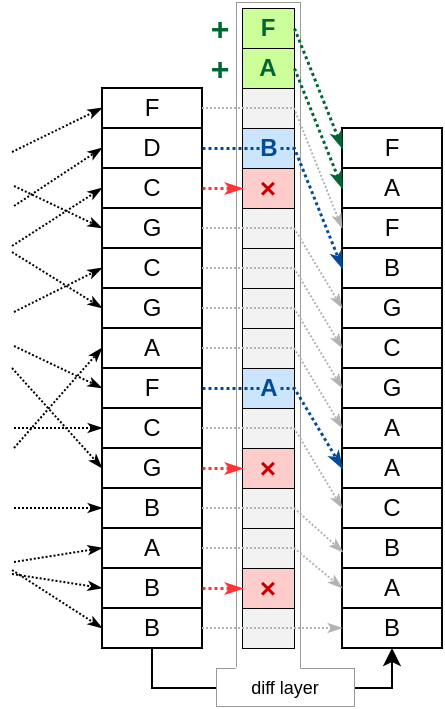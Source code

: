 <mxfile version="22.1.2" type="device">
  <diagram name="1 oldal" id="9zMQckgTDTX1H3_rx6Bh">
    <mxGraphModel dx="574" dy="385" grid="0" gridSize="10" guides="0" tooltips="1" connect="1" arrows="1" fold="1" page="1" pageScale="1" pageWidth="827" pageHeight="1169" math="0" shadow="0">
      <root>
        <mxCell id="0" />
        <mxCell id="1" parent="0" />
        <mxCell id="uyWOBw3hdMBUtZMzsZzs-72" value="" style="rounded=0;whiteSpace=wrap;html=1;strokeColor=#999999;strokeWidth=0.5;" vertex="1" parent="1">
          <mxGeometry x="511" y="237" width="32" height="333" as="geometry" />
        </mxCell>
        <mxCell id="LfwBUIai21lKe5tmic68-26" value="A" style="rounded=0;whiteSpace=wrap;html=1;" parent="1" vertex="1">
          <mxGeometry x="444" y="400" width="50" height="20" as="geometry" />
        </mxCell>
        <mxCell id="LfwBUIai21lKe5tmic68-27" value="A" style="rounded=0;whiteSpace=wrap;html=1;" parent="1" vertex="1">
          <mxGeometry x="444" y="500" width="50" height="20" as="geometry" />
        </mxCell>
        <mxCell id="LfwBUIai21lKe5tmic68-28" value="B" style="rounded=0;whiteSpace=wrap;html=1;" parent="1" vertex="1">
          <mxGeometry x="444" y="520" width="50" height="20" as="geometry" />
        </mxCell>
        <mxCell id="LfwBUIai21lKe5tmic68-29" value="B" style="rounded=0;whiteSpace=wrap;html=1;" parent="1" vertex="1">
          <mxGeometry x="444" y="480" width="50" height="20" as="geometry" />
        </mxCell>
        <mxCell id="uyWOBw3hdMBUtZMzsZzs-71" style="edgeStyle=orthogonalEdgeStyle;rounded=0;orthogonalLoop=1;jettySize=auto;html=1;exitX=0.5;exitY=1;exitDx=0;exitDy=0;entryX=0.5;entryY=1;entryDx=0;entryDy=0;" edge="1" parent="1" source="LfwBUIai21lKe5tmic68-30" target="uyWOBw3hdMBUtZMzsZzs-31">
          <mxGeometry relative="1" as="geometry" />
        </mxCell>
        <mxCell id="LfwBUIai21lKe5tmic68-30" value="B" style="rounded=0;whiteSpace=wrap;html=1;" parent="1" vertex="1">
          <mxGeometry x="444" y="540" width="50" height="20" as="geometry" />
        </mxCell>
        <mxCell id="LfwBUIai21lKe5tmic68-31" value="C" style="rounded=0;whiteSpace=wrap;html=1;" parent="1" vertex="1">
          <mxGeometry x="444" y="440" width="50" height="20" as="geometry" />
        </mxCell>
        <mxCell id="LfwBUIai21lKe5tmic68-32" value="C" style="rounded=0;whiteSpace=wrap;html=1;" parent="1" vertex="1">
          <mxGeometry x="444" y="360" width="50" height="20" as="geometry" />
        </mxCell>
        <mxCell id="LfwBUIai21lKe5tmic68-33" value="C" style="rounded=0;whiteSpace=wrap;html=1;" parent="1" vertex="1">
          <mxGeometry x="444" y="320" width="50" height="20" as="geometry" />
        </mxCell>
        <mxCell id="LfwBUIai21lKe5tmic68-34" value="D" style="rounded=0;whiteSpace=wrap;html=1;" parent="1" vertex="1">
          <mxGeometry x="444" y="300" width="50" height="20" as="geometry" />
        </mxCell>
        <mxCell id="LfwBUIai21lKe5tmic68-35" value="F" style="rounded=0;whiteSpace=wrap;html=1;" parent="1" vertex="1">
          <mxGeometry x="444" y="420" width="50" height="20" as="geometry" />
        </mxCell>
        <mxCell id="LfwBUIai21lKe5tmic68-36" value="F" style="rounded=0;whiteSpace=wrap;html=1;" parent="1" vertex="1">
          <mxGeometry x="444" y="280" width="50" height="20" as="geometry" />
        </mxCell>
        <mxCell id="LfwBUIai21lKe5tmic68-37" value="G" style="rounded=0;whiteSpace=wrap;html=1;" parent="1" vertex="1">
          <mxGeometry x="444" y="460" width="50" height="20" as="geometry" />
        </mxCell>
        <mxCell id="LfwBUIai21lKe5tmic68-38" value="G" style="rounded=0;whiteSpace=wrap;html=1;" parent="1" vertex="1">
          <mxGeometry x="444" y="380" width="50" height="20" as="geometry" />
        </mxCell>
        <mxCell id="LfwBUIai21lKe5tmic68-39" value="G" style="rounded=0;whiteSpace=wrap;html=1;" parent="1" vertex="1">
          <mxGeometry x="444" y="340" width="50" height="20" as="geometry" />
        </mxCell>
        <mxCell id="LfwBUIai21lKe5tmic68-57" value="" style="endArrow=classicThin;html=1;rounded=0;entryX=0;entryY=0.5;entryDx=0;entryDy=0;endFill=1;endSize=4;dashed=1;dashPattern=1 1;" parent="1" target="LfwBUIai21lKe5tmic68-26" edge="1">
          <mxGeometry width="50" height="50" relative="1" as="geometry">
            <mxPoint x="400" y="460" as="sourcePoint" />
            <mxPoint x="400" y="470" as="targetPoint" />
          </mxGeometry>
        </mxCell>
        <mxCell id="LfwBUIai21lKe5tmic68-58" value="" style="endArrow=classicThin;html=1;rounded=0;entryX=0;entryY=0.5;entryDx=0;entryDy=0;endFill=1;endSize=4;dashed=1;dashPattern=1 1;" parent="1" target="LfwBUIai21lKe5tmic68-27" edge="1">
          <mxGeometry width="50" height="50" relative="1" as="geometry">
            <mxPoint x="400" y="517" as="sourcePoint" />
            <mxPoint x="400" y="470" as="targetPoint" />
          </mxGeometry>
        </mxCell>
        <mxCell id="LfwBUIai21lKe5tmic68-59" value="" style="endArrow=classicThin;html=1;rounded=0;entryX=0;entryY=0.5;entryDx=0;entryDy=0;endFill=1;endSize=4;dashed=1;dashPattern=1 1;" parent="1" target="LfwBUIai21lKe5tmic68-28" edge="1">
          <mxGeometry width="50" height="50" relative="1" as="geometry">
            <mxPoint x="399" y="523" as="sourcePoint" />
            <mxPoint x="430" y="430" as="targetPoint" />
          </mxGeometry>
        </mxCell>
        <mxCell id="LfwBUIai21lKe5tmic68-60" value="" style="endArrow=classicThin;html=1;rounded=0;entryX=0;entryY=0.5;entryDx=0;entryDy=0;endFill=1;endSize=4;dashed=1;dashPattern=1 1;" parent="1" target="LfwBUIai21lKe5tmic68-29" edge="1">
          <mxGeometry width="50" height="50" relative="1" as="geometry">
            <mxPoint x="400" y="490" as="sourcePoint" />
            <mxPoint x="410" y="440" as="targetPoint" />
          </mxGeometry>
        </mxCell>
        <mxCell id="LfwBUIai21lKe5tmic68-61" value="" style="endArrow=classicThin;html=1;rounded=0;entryX=0;entryY=0.5;entryDx=0;entryDy=0;endFill=1;endSize=4;dashed=1;dashPattern=1 1;" parent="1" target="LfwBUIai21lKe5tmic68-30" edge="1">
          <mxGeometry width="50" height="50" relative="1" as="geometry">
            <mxPoint x="399" y="521" as="sourcePoint" />
            <mxPoint x="410" y="380" as="targetPoint" />
          </mxGeometry>
        </mxCell>
        <mxCell id="LfwBUIai21lKe5tmic68-62" value="" style="endArrow=classicThin;html=1;rounded=0;entryX=0;entryY=0.5;entryDx=0;entryDy=0;endFill=1;endSize=4;dashed=1;dashPattern=1 1;" parent="1" target="LfwBUIai21lKe5tmic68-31" edge="1">
          <mxGeometry width="50" height="50" relative="1" as="geometry">
            <mxPoint x="400" y="450" as="sourcePoint" />
            <mxPoint x="410" y="320" as="targetPoint" />
          </mxGeometry>
        </mxCell>
        <mxCell id="LfwBUIai21lKe5tmic68-63" value="" style="endArrow=classicThin;html=1;rounded=0;entryX=0;entryY=0.5;entryDx=0;entryDy=0;endFill=1;endSize=4;dashed=1;dashPattern=1 1;" parent="1" target="LfwBUIai21lKe5tmic68-32" edge="1">
          <mxGeometry width="50" height="50" relative="1" as="geometry">
            <mxPoint x="400" y="392" as="sourcePoint" />
            <mxPoint x="410" y="270" as="targetPoint" />
          </mxGeometry>
        </mxCell>
        <mxCell id="LfwBUIai21lKe5tmic68-64" value="" style="endArrow=classicThin;html=1;rounded=0;entryX=0;entryY=0.5;entryDx=0;entryDy=0;endFill=1;endSize=4;dashed=1;dashPattern=1 1;" parent="1" target="LfwBUIai21lKe5tmic68-33" edge="1">
          <mxGeometry width="50" height="50" relative="1" as="geometry">
            <mxPoint x="399" y="359" as="sourcePoint" />
            <mxPoint x="410" y="360" as="targetPoint" />
          </mxGeometry>
        </mxCell>
        <mxCell id="LfwBUIai21lKe5tmic68-65" value="" style="endArrow=classicThin;html=1;rounded=0;entryX=0;entryY=0.5;entryDx=0;entryDy=0;endFill=1;endSize=4;dashed=1;dashPattern=1 1;" parent="1" target="LfwBUIai21lKe5tmic68-34" edge="1">
          <mxGeometry width="50" height="50" relative="1" as="geometry">
            <mxPoint x="400" y="339" as="sourcePoint" />
            <mxPoint x="420" y="330" as="targetPoint" />
          </mxGeometry>
        </mxCell>
        <mxCell id="LfwBUIai21lKe5tmic68-66" value="" style="endArrow=classicThin;html=1;rounded=0;entryX=0;entryY=0.5;entryDx=0;entryDy=0;endFill=1;endSize=4;dashed=1;dashPattern=1 1;" parent="1" target="LfwBUIai21lKe5tmic68-35" edge="1">
          <mxGeometry width="50" height="50" relative="1" as="geometry">
            <mxPoint x="400" y="409" as="sourcePoint" />
            <mxPoint x="420" y="310" as="targetPoint" />
          </mxGeometry>
        </mxCell>
        <mxCell id="LfwBUIai21lKe5tmic68-67" value="" style="endArrow=classicThin;html=1;rounded=0;entryX=0;entryY=0.5;entryDx=0;entryDy=0;endFill=1;endSize=4;dashed=1;dashPattern=1 1;" parent="1" target="LfwBUIai21lKe5tmic68-36" edge="1">
          <mxGeometry width="50" height="50" relative="1" as="geometry">
            <mxPoint x="399" y="312" as="sourcePoint" />
            <mxPoint x="420" y="290" as="targetPoint" />
          </mxGeometry>
        </mxCell>
        <mxCell id="LfwBUIai21lKe5tmic68-68" value="" style="endArrow=classicThin;html=1;rounded=0;entryX=0;entryY=0.5;entryDx=0;entryDy=0;endFill=1;endSize=4;dashed=1;dashPattern=1 1;" parent="1" target="LfwBUIai21lKe5tmic68-37" edge="1">
          <mxGeometry width="50" height="50" relative="1" as="geometry">
            <mxPoint x="399" y="420" as="sourcePoint" />
            <mxPoint x="420" y="260" as="targetPoint" />
          </mxGeometry>
        </mxCell>
        <mxCell id="LfwBUIai21lKe5tmic68-69" value="" style="endArrow=classicThin;html=1;rounded=0;entryX=0;entryY=0.5;entryDx=0;entryDy=0;endFill=1;endSize=4;dashed=1;dashPattern=1 1;" parent="1" target="LfwBUIai21lKe5tmic68-38" edge="1">
          <mxGeometry width="50" height="50" relative="1" as="geometry">
            <mxPoint x="399" y="362" as="sourcePoint" />
            <mxPoint x="410" y="260" as="targetPoint" />
          </mxGeometry>
        </mxCell>
        <mxCell id="LfwBUIai21lKe5tmic68-70" value="" style="endArrow=classicThin;html=1;rounded=0;entryX=0;entryY=0.5;entryDx=0;entryDy=0;endFill=1;endSize=4;dashed=1;dashPattern=1 1;" parent="1" target="LfwBUIai21lKe5tmic68-39" edge="1">
          <mxGeometry width="50" height="50" relative="1" as="geometry">
            <mxPoint x="400" y="329" as="sourcePoint" />
            <mxPoint x="400" y="240" as="targetPoint" />
          </mxGeometry>
        </mxCell>
        <mxCell id="uyWOBw3hdMBUtZMzsZzs-5" value="" style="rounded=0;whiteSpace=wrap;html=1;strokeWidth=0.5;fontStyle=1" vertex="1" parent="1">
          <mxGeometry x="514" y="400" width="26" height="20" as="geometry" />
        </mxCell>
        <mxCell id="uyWOBw3hdMBUtZMzsZzs-6" value="" style="rounded=0;whiteSpace=wrap;html=1;strokeWidth=0.5;fontStyle=1;fillColor=#F2F2F2;" vertex="1" parent="1">
          <mxGeometry x="514" y="500" width="26" height="20" as="geometry" />
        </mxCell>
        <mxCell id="uyWOBw3hdMBUtZMzsZzs-7" value="×" style="rounded=0;whiteSpace=wrap;html=1;strokeWidth=0.5;fontStyle=1;fillColor=#FFCCCC;fontColor=#CC0000;fontSize=14;" vertex="1" parent="1">
          <mxGeometry x="514" y="520" width="26" height="20" as="geometry" />
        </mxCell>
        <mxCell id="uyWOBw3hdMBUtZMzsZzs-8" value="" style="rounded=0;whiteSpace=wrap;html=1;strokeWidth=0.5;fontStyle=1;fillColor=#F2F2F2;" vertex="1" parent="1">
          <mxGeometry x="514" y="480" width="26" height="20" as="geometry" />
        </mxCell>
        <mxCell id="uyWOBw3hdMBUtZMzsZzs-9" value="" style="rounded=0;whiteSpace=wrap;html=1;strokeWidth=0.5;fontStyle=1;fillColor=#F2F2F2;" vertex="1" parent="1">
          <mxGeometry x="514" y="540" width="26" height="20" as="geometry" />
        </mxCell>
        <mxCell id="uyWOBw3hdMBUtZMzsZzs-10" value="" style="rounded=0;whiteSpace=wrap;html=1;strokeWidth=0.5;fontStyle=1" vertex="1" parent="1">
          <mxGeometry x="514" y="440" width="26" height="20" as="geometry" />
        </mxCell>
        <mxCell id="uyWOBw3hdMBUtZMzsZzs-11" value="S" style="rounded=0;whiteSpace=wrap;html=1;strokeWidth=0.5;fontStyle=1" vertex="1" parent="1">
          <mxGeometry x="514" y="360" width="26" height="20" as="geometry" />
        </mxCell>
        <mxCell id="uyWOBw3hdMBUtZMzsZzs-12" value="×" style="rounded=0;whiteSpace=wrap;html=1;strokeWidth=0.5;fontStyle=1;fillColor=#FFCCCC;fontColor=#CC0000;fontSize=14;" vertex="1" parent="1">
          <mxGeometry x="514" y="320" width="26" height="20" as="geometry" />
        </mxCell>
        <mxCell id="uyWOBw3hdMBUtZMzsZzs-13" value="" style="rounded=0;whiteSpace=wrap;html=1;strokeWidth=0.5;fontStyle=1;fontColor=#004C99;fillColor=#CCE5FF;" vertex="1" parent="1">
          <mxGeometry x="514" y="300" width="26" height="20" as="geometry" />
        </mxCell>
        <mxCell id="uyWOBw3hdMBUtZMzsZzs-14" value="" style="rounded=0;whiteSpace=wrap;html=1;strokeWidth=0.5;fontStyle=1;fontColor=#004C99;fillColor=#CCE5FF;" vertex="1" parent="1">
          <mxGeometry x="514" y="420" width="26" height="20" as="geometry" />
        </mxCell>
        <mxCell id="uyWOBw3hdMBUtZMzsZzs-15" value="" style="rounded=0;whiteSpace=wrap;html=1;strokeWidth=0.5;fontStyle=1;fillColor=#F2F2F2;" vertex="1" parent="1">
          <mxGeometry x="514" y="280" width="26" height="20" as="geometry" />
        </mxCell>
        <mxCell id="uyWOBw3hdMBUtZMzsZzs-16" value="×" style="rounded=0;whiteSpace=wrap;html=1;strokeWidth=0.5;fontStyle=1;fillColor=#FFCCCC;fontColor=#CC0000;fontSize=14;" vertex="1" parent="1">
          <mxGeometry x="514" y="460" width="26" height="20" as="geometry" />
        </mxCell>
        <mxCell id="uyWOBw3hdMBUtZMzsZzs-17" value="" style="rounded=0;whiteSpace=wrap;html=1;strokeWidth=0.5;fontStyle=1;fillColor=#F2F2F2;" vertex="1" parent="1">
          <mxGeometry x="514" y="380" width="26" height="20" as="geometry" />
        </mxCell>
        <mxCell id="uyWOBw3hdMBUtZMzsZzs-18" value="" style="rounded=0;whiteSpace=wrap;html=1;strokeWidth=0.5;fontStyle=1" vertex="1" parent="1">
          <mxGeometry x="514" y="340" width="26" height="20" as="geometry" />
        </mxCell>
        <mxCell id="uyWOBw3hdMBUtZMzsZzs-19" value="A" style="rounded=0;whiteSpace=wrap;html=1;strokeWidth=0.5;fontStyle=1;fillColor=#CCFF99;fontColor=#006633;" vertex="1" parent="1">
          <mxGeometry x="514" y="260" width="26" height="20" as="geometry" />
        </mxCell>
        <mxCell id="uyWOBw3hdMBUtZMzsZzs-20" value="F" style="rounded=0;whiteSpace=wrap;html=1;strokeWidth=0.5;fontStyle=1;fillColor=#CCFF99;fontColor=#006633;" vertex="1" parent="1">
          <mxGeometry x="514" y="240" width="26" height="20" as="geometry" />
        </mxCell>
        <mxCell id="uyWOBw3hdMBUtZMzsZzs-21" value="" style="rounded=0;whiteSpace=wrap;html=1;strokeWidth=0.5;fontStyle=1;fillColor=#F2F2F2;" vertex="1" parent="1">
          <mxGeometry x="514" y="440" width="26" height="20" as="geometry" />
        </mxCell>
        <mxCell id="uyWOBw3hdMBUtZMzsZzs-22" value="" style="rounded=0;whiteSpace=wrap;html=1;strokeWidth=0.5;fontStyle=1;fillColor=#F2F2F2;" vertex="1" parent="1">
          <mxGeometry x="514" y="400" width="26" height="20" as="geometry" />
        </mxCell>
        <mxCell id="uyWOBw3hdMBUtZMzsZzs-23" value="" style="rounded=0;whiteSpace=wrap;html=1;strokeWidth=0.5;fontStyle=1;fillColor=#F2F2F2;" vertex="1" parent="1">
          <mxGeometry x="514" y="360" width="26" height="20" as="geometry" />
        </mxCell>
        <mxCell id="uyWOBw3hdMBUtZMzsZzs-24" value="" style="rounded=0;whiteSpace=wrap;html=1;strokeWidth=0.5;fontStyle=1;fillColor=#F2F2F2;" vertex="1" parent="1">
          <mxGeometry x="514" y="340" width="26" height="20" as="geometry" />
        </mxCell>
        <mxCell id="uyWOBw3hdMBUtZMzsZzs-25" value="+" style="text;html=1;strokeColor=none;fillColor=none;align=center;verticalAlign=middle;whiteSpace=wrap;rounded=0;fontSize=16;fontStyle=1;fontColor=#006633;" vertex="1" parent="1">
          <mxGeometry x="498" y="265" width="10" height="10" as="geometry" />
        </mxCell>
        <mxCell id="uyWOBw3hdMBUtZMzsZzs-26" value="+" style="text;html=1;strokeColor=none;fillColor=none;align=center;verticalAlign=middle;whiteSpace=wrap;rounded=0;fontSize=16;fontStyle=1;fontColor=#006633;" vertex="1" parent="1">
          <mxGeometry x="498" y="245" width="10" height="10" as="geometry" />
        </mxCell>
        <mxCell id="uyWOBw3hdMBUtZMzsZzs-27" value="A" style="rounded=0;whiteSpace=wrap;html=1;" vertex="1" parent="1">
          <mxGeometry x="564" y="440" width="50" height="20" as="geometry" />
        </mxCell>
        <mxCell id="uyWOBw3hdMBUtZMzsZzs-28" value="A" style="rounded=0;whiteSpace=wrap;html=1;" vertex="1" parent="1">
          <mxGeometry x="564" y="520" width="50" height="20" as="geometry" />
        </mxCell>
        <mxCell id="uyWOBw3hdMBUtZMzsZzs-30" value="B" style="rounded=0;whiteSpace=wrap;html=1;" vertex="1" parent="1">
          <mxGeometry x="564" y="500" width="50" height="20" as="geometry" />
        </mxCell>
        <mxCell id="uyWOBw3hdMBUtZMzsZzs-31" value="B" style="rounded=0;whiteSpace=wrap;html=1;" vertex="1" parent="1">
          <mxGeometry x="564" y="540" width="50" height="20" as="geometry" />
        </mxCell>
        <mxCell id="uyWOBw3hdMBUtZMzsZzs-32" value="C" style="rounded=0;whiteSpace=wrap;html=1;" vertex="1" parent="1">
          <mxGeometry x="564" y="480" width="50" height="20" as="geometry" />
        </mxCell>
        <mxCell id="uyWOBw3hdMBUtZMzsZzs-33" value="C" style="rounded=0;whiteSpace=wrap;html=1;" vertex="1" parent="1">
          <mxGeometry x="564" y="400" width="50" height="20" as="geometry" />
        </mxCell>
        <mxCell id="uyWOBw3hdMBUtZMzsZzs-35" value="B" style="rounded=0;whiteSpace=wrap;html=1;" vertex="1" parent="1">
          <mxGeometry x="564" y="360" width="50" height="20" as="geometry" />
        </mxCell>
        <mxCell id="uyWOBw3hdMBUtZMzsZzs-36" value="A" style="rounded=0;whiteSpace=wrap;html=1;" vertex="1" parent="1">
          <mxGeometry x="564" y="460" width="50" height="20" as="geometry" />
        </mxCell>
        <mxCell id="uyWOBw3hdMBUtZMzsZzs-37" value="F" style="rounded=0;whiteSpace=wrap;html=1;" vertex="1" parent="1">
          <mxGeometry x="564" y="340" width="50" height="20" as="geometry" />
        </mxCell>
        <mxCell id="uyWOBw3hdMBUtZMzsZzs-39" value="G" style="rounded=0;whiteSpace=wrap;html=1;" vertex="1" parent="1">
          <mxGeometry x="564" y="420" width="50" height="20" as="geometry" />
        </mxCell>
        <mxCell id="uyWOBw3hdMBUtZMzsZzs-40" value="G" style="rounded=0;whiteSpace=wrap;html=1;" vertex="1" parent="1">
          <mxGeometry x="564" y="380" width="50" height="20" as="geometry" />
        </mxCell>
        <mxCell id="uyWOBw3hdMBUtZMzsZzs-45" value="" style="endArrow=classicThin;html=1;rounded=0;entryX=0;entryY=0.5;entryDx=0;entryDy=0;endFill=1;endSize=4;dashed=1;dashPattern=1 1;exitX=1;exitY=0.5;exitDx=0;exitDy=0;strokeColor=#B3B3B3;" edge="1" parent="1" source="LfwBUIai21lKe5tmic68-30" target="uyWOBw3hdMBUtZMzsZzs-31">
          <mxGeometry width="50" height="50" relative="1" as="geometry">
            <mxPoint x="419" y="531" as="sourcePoint" />
            <mxPoint x="464" y="560" as="targetPoint" />
          </mxGeometry>
        </mxCell>
        <mxCell id="uyWOBw3hdMBUtZMzsZzs-46" value="" style="endArrow=classicThin;html=1;rounded=0;entryX=0;entryY=0.5;entryDx=0;entryDy=0;endFill=1;endSize=4;dashed=1;dashPattern=1 1;exitX=1;exitY=0.5;exitDx=0;exitDy=0;strokeColor=#B3B3B3;" edge="1" parent="1" source="LfwBUIai21lKe5tmic68-27" target="uyWOBw3hdMBUtZMzsZzs-28">
          <mxGeometry width="50" height="50" relative="1" as="geometry">
            <mxPoint x="514" y="560" as="sourcePoint" />
            <mxPoint x="564" y="560" as="targetPoint" />
            <Array as="points">
              <mxPoint x="540" y="510" />
            </Array>
          </mxGeometry>
        </mxCell>
        <mxCell id="uyWOBw3hdMBUtZMzsZzs-47" value="" style="endArrow=classicThin;html=1;rounded=0;endFill=1;endSize=4;dashed=1;dashPattern=1 1;exitX=1;exitY=0.5;exitDx=0;exitDy=0;entryX=0.009;entryY=0.601;entryDx=0;entryDy=0;entryPerimeter=0;strokeColor=#B3B3B3;" edge="1" parent="1" source="LfwBUIai21lKe5tmic68-29" target="uyWOBw3hdMBUtZMzsZzs-30">
          <mxGeometry width="50" height="50" relative="1" as="geometry">
            <mxPoint x="510" y="500" as="sourcePoint" />
            <mxPoint x="560" y="490" as="targetPoint" />
            <Array as="points">
              <mxPoint x="540" y="490" />
            </Array>
          </mxGeometry>
        </mxCell>
        <mxCell id="uyWOBw3hdMBUtZMzsZzs-48" value="" style="endArrow=classicThin;html=1;rounded=0;endFill=1;endSize=4;dashed=1;dashPattern=1 1;entryX=0;entryY=0.5;entryDx=0;entryDy=0;exitX=1;exitY=0.5;exitDx=0;exitDy=0;strokeColor=#B3B3B3;" edge="1" parent="1" source="LfwBUIai21lKe5tmic68-31" target="uyWOBw3hdMBUtZMzsZzs-32">
          <mxGeometry width="50" height="50" relative="1" as="geometry">
            <mxPoint x="510" y="460" as="sourcePoint" />
            <mxPoint x="554" y="472" as="targetPoint" />
            <Array as="points">
              <mxPoint x="540" y="450" />
            </Array>
          </mxGeometry>
        </mxCell>
        <mxCell id="uyWOBw3hdMBUtZMzsZzs-49" value="" style="endArrow=classicThin;html=1;rounded=0;endFill=1;endSize=4;dashed=1;dashPattern=1 1;exitX=1;exitY=0.5;exitDx=0;exitDy=0;entryX=0;entryY=0.5;entryDx=0;entryDy=0;strokeColor=#004C99;strokeWidth=1.5;" edge="1" parent="1" source="LfwBUIai21lKe5tmic68-35" target="uyWOBw3hdMBUtZMzsZzs-36">
          <mxGeometry width="50" height="50" relative="1" as="geometry">
            <mxPoint x="510" y="440" as="sourcePoint" />
            <mxPoint x="554" y="470" as="targetPoint" />
            <Array as="points">
              <mxPoint x="540" y="430" />
            </Array>
          </mxGeometry>
        </mxCell>
        <mxCell id="uyWOBw3hdMBUtZMzsZzs-51" value="A" style="text;html=1;strokeColor=none;fillColor=none;align=center;verticalAlign=middle;whiteSpace=wrap;rounded=0;fontStyle=1;fontColor=#004C99;labelBackgroundColor=#CCE5FF;" vertex="1" parent="1">
          <mxGeometry x="521" y="420" width="13" height="20" as="geometry" />
        </mxCell>
        <mxCell id="uyWOBw3hdMBUtZMzsZzs-52" value="" style="endArrow=classicThin;html=1;rounded=0;endFill=1;endSize=4;dashed=1;dashPattern=1 1;exitX=1;exitY=0.5;exitDx=0;exitDy=0;entryX=0;entryY=0.5;entryDx=0;entryDy=0;strokeColor=#B3B3B3;" edge="1" parent="1" source="LfwBUIai21lKe5tmic68-26" target="uyWOBw3hdMBUtZMzsZzs-27">
          <mxGeometry width="50" height="50" relative="1" as="geometry">
            <mxPoint x="510" y="410" as="sourcePoint" />
            <mxPoint x="554" y="450" as="targetPoint" />
            <Array as="points">
              <mxPoint x="540" y="410" />
            </Array>
          </mxGeometry>
        </mxCell>
        <mxCell id="uyWOBw3hdMBUtZMzsZzs-53" value="" style="endArrow=classicThin;html=1;rounded=0;endFill=1;endSize=4;dashed=1;dashPattern=1 1;exitX=1;exitY=0.5;exitDx=0;exitDy=0;entryX=0;entryY=0.5;entryDx=0;entryDy=0;strokeColor=#B3B3B3;" edge="1" parent="1" source="LfwBUIai21lKe5tmic68-38" target="uyWOBw3hdMBUtZMzsZzs-39">
          <mxGeometry width="50" height="50" relative="1" as="geometry">
            <mxPoint x="510" y="400" as="sourcePoint" />
            <mxPoint x="550" y="400" as="targetPoint" />
            <Array as="points">
              <mxPoint x="540" y="390" />
            </Array>
          </mxGeometry>
        </mxCell>
        <mxCell id="uyWOBw3hdMBUtZMzsZzs-62" value="" style="endArrow=classicThin;html=1;rounded=0;endFill=1;endSize=4;dashed=1;dashPattern=1 1;strokeColor=#B3B3B3;exitX=1;exitY=0.5;exitDx=0;exitDy=0;entryX=0;entryY=0.5;entryDx=0;entryDy=0;" edge="1" parent="1" source="LfwBUIai21lKe5tmic68-32" target="uyWOBw3hdMBUtZMzsZzs-33">
          <mxGeometry width="50" height="50" relative="1" as="geometry">
            <mxPoint x="510" y="380" as="sourcePoint" />
            <mxPoint x="554" y="410" as="targetPoint" />
            <Array as="points">
              <mxPoint x="540" y="370" />
            </Array>
          </mxGeometry>
        </mxCell>
        <mxCell id="uyWOBw3hdMBUtZMzsZzs-63" value="" style="endArrow=classicThin;html=1;rounded=0;endFill=1;endSize=4;dashed=1;dashPattern=1 1;strokeColor=#B3B3B3;exitX=1;exitY=0.5;exitDx=0;exitDy=0;entryX=0;entryY=0.5;entryDx=0;entryDy=0;" edge="1" parent="1" source="LfwBUIai21lKe5tmic68-39" target="uyWOBw3hdMBUtZMzsZzs-40">
          <mxGeometry width="50" height="50" relative="1" as="geometry">
            <mxPoint x="510" y="360" as="sourcePoint" />
            <mxPoint x="560" y="370" as="targetPoint" />
            <Array as="points">
              <mxPoint x="540" y="350" />
            </Array>
          </mxGeometry>
        </mxCell>
        <mxCell id="uyWOBw3hdMBUtZMzsZzs-64" value="" style="endArrow=classicThin;html=1;rounded=0;endFill=1;endSize=4;dashed=1;dashPattern=1 1;strokeColor=#B3B3B3;entryX=0;entryY=0.5;entryDx=0;entryDy=0;exitX=1;exitY=0.5;exitDx=0;exitDy=0;" edge="1" parent="1" source="LfwBUIai21lKe5tmic68-36" target="uyWOBw3hdMBUtZMzsZzs-37">
          <mxGeometry width="50" height="50" relative="1" as="geometry">
            <mxPoint x="510" y="300" as="sourcePoint" />
            <mxPoint x="554" y="330" as="targetPoint" />
            <Array as="points">
              <mxPoint x="540" y="290" />
            </Array>
          </mxGeometry>
        </mxCell>
        <mxCell id="uyWOBw3hdMBUtZMzsZzs-66" value="" style="endArrow=classicThin;html=1;rounded=0;endFill=1;endSize=4;dashed=1;dashPattern=1 1;strokeColor=#004C99;exitX=1;exitY=0.5;exitDx=0;exitDy=0;entryX=0;entryY=0.5;entryDx=0;entryDy=0;strokeWidth=1.5;" edge="1" parent="1" source="LfwBUIai21lKe5tmic68-34" target="uyWOBw3hdMBUtZMzsZzs-35">
          <mxGeometry width="50" height="50" relative="1" as="geometry">
            <mxPoint x="510" y="320" as="sourcePoint" />
            <mxPoint x="570" y="320" as="targetPoint" />
            <Array as="points">
              <mxPoint x="540" y="310" />
            </Array>
          </mxGeometry>
        </mxCell>
        <mxCell id="uyWOBw3hdMBUtZMzsZzs-67" value="A" style="rounded=0;whiteSpace=wrap;html=1;" vertex="1" parent="1">
          <mxGeometry x="564" y="320" width="50" height="20" as="geometry" />
        </mxCell>
        <mxCell id="uyWOBw3hdMBUtZMzsZzs-68" value="F" style="rounded=0;whiteSpace=wrap;html=1;" vertex="1" parent="1">
          <mxGeometry x="564" y="300" width="50" height="20" as="geometry" />
        </mxCell>
        <mxCell id="uyWOBw3hdMBUtZMzsZzs-69" value="" style="endArrow=classicThin;html=1;rounded=0;entryX=0;entryY=0.5;entryDx=0;entryDy=0;endFill=1;endSize=4;dashed=1;dashPattern=1 1;exitX=1;exitY=0.5;exitDx=0;exitDy=0;strokeColor=#006633;strokeWidth=1.5;" edge="1" parent="1" source="uyWOBw3hdMBUtZMzsZzs-19" target="uyWOBw3hdMBUtZMzsZzs-67">
          <mxGeometry width="50" height="50" relative="1" as="geometry">
            <mxPoint x="419" y="322" as="sourcePoint" />
            <mxPoint x="464" y="300" as="targetPoint" />
          </mxGeometry>
        </mxCell>
        <mxCell id="uyWOBw3hdMBUtZMzsZzs-70" value="" style="endArrow=classicThin;html=1;rounded=0;entryX=0;entryY=0.5;entryDx=0;entryDy=0;endFill=1;endSize=4;dashed=1;dashPattern=1 1;exitX=1;exitY=0.5;exitDx=0;exitDy=0;strokeColor=#006633;strokeWidth=1.5;" edge="1" parent="1" source="uyWOBw3hdMBUtZMzsZzs-20" target="uyWOBw3hdMBUtZMzsZzs-68">
          <mxGeometry width="50" height="50" relative="1" as="geometry">
            <mxPoint x="550" y="280" as="sourcePoint" />
            <mxPoint x="574" y="340" as="targetPoint" />
          </mxGeometry>
        </mxCell>
        <mxCell id="uyWOBw3hdMBUtZMzsZzs-73" value="diff layer" style="rounded=0;whiteSpace=wrap;html=1;strokeColor=#999999;fontSize=9;strokeWidth=0.5;" vertex="1" parent="1">
          <mxGeometry x="501" y="570" width="69" height="19" as="geometry" />
        </mxCell>
        <mxCell id="uyWOBw3hdMBUtZMzsZzs-77" value="" style="shape=trapezoid;perimeter=trapezoidPerimeter;whiteSpace=wrap;html=1;fixedSize=1;size=3.407;strokeColor=none;" vertex="1" parent="1">
          <mxGeometry x="509" y="568" width="36" height="5" as="geometry" />
        </mxCell>
        <mxCell id="uyWOBw3hdMBUtZMzsZzs-78" value="B" style="text;html=1;strokeColor=none;fillColor=none;align=center;verticalAlign=middle;whiteSpace=wrap;rounded=0;fontStyle=1;fontColor=#004C99;labelBackgroundColor=#CCE5FF;" vertex="1" parent="1">
          <mxGeometry x="521" y="300" width="13" height="20" as="geometry" />
        </mxCell>
        <mxCell id="uyWOBw3hdMBUtZMzsZzs-79" value="" style="endArrow=classicThin;html=1;rounded=0;entryX=0;entryY=0.5;entryDx=0;entryDy=0;endFill=1;endSize=4;dashed=1;dashPattern=1 1;exitX=1;exitY=0.5;exitDx=0;exitDy=0;strokeColor=#FF3333;strokeWidth=1.5;" edge="1" parent="1" source="LfwBUIai21lKe5tmic68-33" target="uyWOBw3hdMBUtZMzsZzs-12">
          <mxGeometry width="50" height="50" relative="1" as="geometry">
            <mxPoint x="419" y="369" as="sourcePoint" />
            <mxPoint x="464" y="340" as="targetPoint" />
          </mxGeometry>
        </mxCell>
        <mxCell id="uyWOBw3hdMBUtZMzsZzs-80" value="" style="endArrow=classicThin;html=1;rounded=0;endFill=1;endSize=4;dashed=1;dashPattern=1 1;exitX=1;exitY=0.5;exitDx=0;exitDy=0;strokeColor=#FF3333;entryX=0;entryY=0.5;entryDx=0;entryDy=0;strokeWidth=1.5;" edge="1" parent="1" source="LfwBUIai21lKe5tmic68-37" target="uyWOBw3hdMBUtZMzsZzs-16">
          <mxGeometry width="50" height="50" relative="1" as="geometry">
            <mxPoint x="514" y="470" as="sourcePoint" />
            <mxPoint x="510" y="470" as="targetPoint" />
          </mxGeometry>
        </mxCell>
        <mxCell id="uyWOBw3hdMBUtZMzsZzs-81" value="" style="endArrow=classicThin;html=1;rounded=0;endFill=1;endSize=4;dashed=1;dashPattern=1 1;exitX=1;exitY=0.5;exitDx=0;exitDy=0;strokeColor=#FF3333;entryX=0;entryY=0.5;entryDx=0;entryDy=0;strokeWidth=1.5;" edge="1" parent="1" source="LfwBUIai21lKe5tmic68-28" target="uyWOBw3hdMBUtZMzsZzs-7">
          <mxGeometry width="50" height="50" relative="1" as="geometry">
            <mxPoint x="514" y="530" as="sourcePoint" />
            <mxPoint x="510" y="530" as="targetPoint" />
          </mxGeometry>
        </mxCell>
      </root>
    </mxGraphModel>
  </diagram>
</mxfile>

